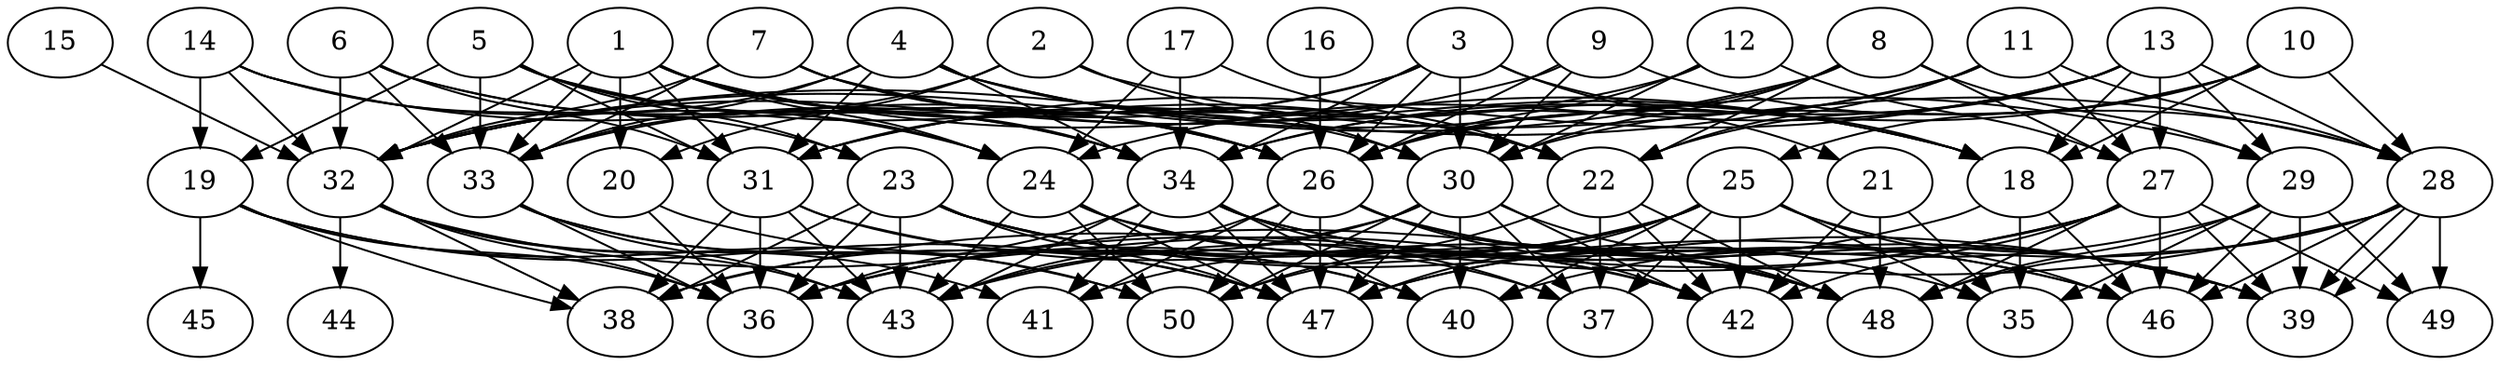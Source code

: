 // DAG automatically generated by daggen at Thu Oct  3 14:07:58 2019
// ./daggen --dot -n 50 --ccr 0.3 --fat 0.7 --regular 0.7 --density 0.6 --mindata 5242880 --maxdata 52428800 
digraph G {
  1 [size="99102720", alpha="0.02", expect_size="29730816"] 
  1 -> 18 [size ="29730816"]
  1 -> 20 [size ="29730816"]
  1 -> 22 [size ="29730816"]
  1 -> 24 [size ="29730816"]
  1 -> 26 [size ="29730816"]
  1 -> 31 [size ="29730816"]
  1 -> 32 [size ="29730816"]
  1 -> 33 [size ="29730816"]
  1 -> 34 [size ="29730816"]
  2 [size="156122453", alpha="0.09", expect_size="46836736"] 
  2 -> 20 [size ="46836736"]
  2 -> 28 [size ="46836736"]
  2 -> 30 [size ="46836736"]
  2 -> 33 [size ="46836736"]
  3 [size="80087040", alpha="0.19", expect_size="24026112"] 
  3 -> 18 [size ="24026112"]
  3 -> 21 [size ="24026112"]
  3 -> 26 [size ="24026112"]
  3 -> 30 [size ="24026112"]
  3 -> 31 [size ="24026112"]
  3 -> 33 [size ="24026112"]
  3 -> 34 [size ="24026112"]
  4 [size="40328533", alpha="0.20", expect_size="12098560"] 
  4 -> 18 [size ="12098560"]
  4 -> 22 [size ="12098560"]
  4 -> 29 [size ="12098560"]
  4 -> 31 [size ="12098560"]
  4 -> 32 [size ="12098560"]
  4 -> 33 [size ="12098560"]
  4 -> 34 [size ="12098560"]
  5 [size="132010667", alpha="0.07", expect_size="39603200"] 
  5 -> 19 [size ="39603200"]
  5 -> 22 [size ="39603200"]
  5 -> 23 [size ="39603200"]
  5 -> 24 [size ="39603200"]
  5 -> 31 [size ="39603200"]
  5 -> 33 [size ="39603200"]
  5 -> 34 [size ="39603200"]
  6 [size="29105493", alpha="0.01", expect_size="8731648"] 
  6 -> 26 [size ="8731648"]
  6 -> 31 [size ="8731648"]
  6 -> 32 [size ="8731648"]
  6 -> 33 [size ="8731648"]
  6 -> 34 [size ="8731648"]
  7 [size="94296747", alpha="0.14", expect_size="28289024"] 
  7 -> 18 [size ="28289024"]
  7 -> 26 [size ="28289024"]
  7 -> 30 [size ="28289024"]
  7 -> 32 [size ="28289024"]
  7 -> 33 [size ="28289024"]
  8 [size="87732907", alpha="0.08", expect_size="26319872"] 
  8 -> 22 [size ="26319872"]
  8 -> 26 [size ="26319872"]
  8 -> 27 [size ="26319872"]
  8 -> 29 [size ="26319872"]
  8 -> 30 [size ="26319872"]
  8 -> 32 [size ="26319872"]
  9 [size="165625173", alpha="0.12", expect_size="49687552"] 
  9 -> 26 [size ="49687552"]
  9 -> 28 [size ="49687552"]
  9 -> 30 [size ="49687552"]
  9 -> 32 [size ="49687552"]
  10 [size="112049493", alpha="0.08", expect_size="33614848"] 
  10 -> 18 [size ="33614848"]
  10 -> 25 [size ="33614848"]
  10 -> 28 [size ="33614848"]
  10 -> 30 [size ="33614848"]
  10 -> 34 [size ="33614848"]
  11 [size="75977387", alpha="0.18", expect_size="22793216"] 
  11 -> 22 [size ="22793216"]
  11 -> 27 [size ="22793216"]
  11 -> 28 [size ="22793216"]
  11 -> 32 [size ="22793216"]
  11 -> 34 [size ="22793216"]
  12 [size="93470720", alpha="0.02", expect_size="28041216"] 
  12 -> 26 [size ="28041216"]
  12 -> 27 [size ="28041216"]
  12 -> 30 [size ="28041216"]
  12 -> 31 [size ="28041216"]
  13 [size="164020907", alpha="0.15", expect_size="49206272"] 
  13 -> 18 [size ="49206272"]
  13 -> 22 [size ="49206272"]
  13 -> 24 [size ="49206272"]
  13 -> 26 [size ="49206272"]
  13 -> 27 [size ="49206272"]
  13 -> 28 [size ="49206272"]
  13 -> 29 [size ="49206272"]
  13 -> 31 [size ="49206272"]
  14 [size="153944747", alpha="0.19", expect_size="46183424"] 
  14 -> 19 [size ="46183424"]
  14 -> 23 [size ="46183424"]
  14 -> 24 [size ="46183424"]
  14 -> 26 [size ="46183424"]
  14 -> 32 [size ="46183424"]
  15 [size="150254933", alpha="0.12", expect_size="45076480"] 
  15 -> 32 [size ="45076480"]
  16 [size="44096853", alpha="0.18", expect_size="13229056"] 
  16 -> 26 [size ="13229056"]
  17 [size="49012053", alpha="0.01", expect_size="14703616"] 
  17 -> 22 [size ="14703616"]
  17 -> 24 [size ="14703616"]
  17 -> 34 [size ="14703616"]
  18 [size="160737280", alpha="0.05", expect_size="48221184"] 
  18 -> 35 [size ="48221184"]
  18 -> 43 [size ="48221184"]
  18 -> 46 [size ="48221184"]
  19 [size="68044800", alpha="0.10", expect_size="20413440"] 
  19 -> 36 [size ="20413440"]
  19 -> 38 [size ="20413440"]
  19 -> 45 [size ="20413440"]
  19 -> 47 [size ="20413440"]
  19 -> 50 [size ="20413440"]
  20 [size="163218773", alpha="0.10", expect_size="48965632"] 
  20 -> 36 [size ="48965632"]
  20 -> 40 [size ="48965632"]
  21 [size="65993387", alpha="0.20", expect_size="19798016"] 
  21 -> 35 [size ="19798016"]
  21 -> 42 [size ="19798016"]
  21 -> 48 [size ="19798016"]
  22 [size="48442027", alpha="0.08", expect_size="14532608"] 
  22 -> 37 [size ="14532608"]
  22 -> 42 [size ="14532608"]
  22 -> 48 [size ="14532608"]
  22 -> 50 [size ="14532608"]
  23 [size="66024107", alpha="0.03", expect_size="19807232"] 
  23 -> 36 [size ="19807232"]
  23 -> 38 [size ="19807232"]
  23 -> 39 [size ="19807232"]
  23 -> 42 [size ="19807232"]
  23 -> 43 [size ="19807232"]
  23 -> 46 [size ="19807232"]
  23 -> 47 [size ="19807232"]
  23 -> 48 [size ="19807232"]
  24 [size="28347733", alpha="0.02", expect_size="8504320"] 
  24 -> 35 [size ="8504320"]
  24 -> 37 [size ="8504320"]
  24 -> 43 [size ="8504320"]
  24 -> 47 [size ="8504320"]
  24 -> 50 [size ="8504320"]
  25 [size="21572267", alpha="0.15", expect_size="6471680"] 
  25 -> 35 [size ="6471680"]
  25 -> 36 [size ="6471680"]
  25 -> 37 [size ="6471680"]
  25 -> 39 [size ="6471680"]
  25 -> 40 [size ="6471680"]
  25 -> 41 [size ="6471680"]
  25 -> 42 [size ="6471680"]
  25 -> 46 [size ="6471680"]
  25 -> 47 [size ="6471680"]
  25 -> 50 [size ="6471680"]
  26 [size="115428693", alpha="0.10", expect_size="34628608"] 
  26 -> 39 [size ="34628608"]
  26 -> 41 [size ="34628608"]
  26 -> 42 [size ="34628608"]
  26 -> 43 [size ="34628608"]
  26 -> 47 [size ="34628608"]
  26 -> 48 [size ="34628608"]
  26 -> 50 [size ="34628608"]
  27 [size="99317760", alpha="0.15", expect_size="29795328"] 
  27 -> 36 [size ="29795328"]
  27 -> 38 [size ="29795328"]
  27 -> 39 [size ="29795328"]
  27 -> 42 [size ="29795328"]
  27 -> 46 [size ="29795328"]
  27 -> 47 [size ="29795328"]
  27 -> 48 [size ="29795328"]
  27 -> 49 [size ="29795328"]
  28 [size="107479040", alpha="0.08", expect_size="32243712"] 
  28 -> 36 [size ="32243712"]
  28 -> 39 [size ="32243712"]
  28 -> 39 [size ="32243712"]
  28 -> 40 [size ="32243712"]
  28 -> 46 [size ="32243712"]
  28 -> 48 [size ="32243712"]
  28 -> 49 [size ="32243712"]
  29 [size="149043200", alpha="0.00", expect_size="44712960"] 
  29 -> 35 [size ="44712960"]
  29 -> 39 [size ="44712960"]
  29 -> 46 [size ="44712960"]
  29 -> 47 [size ="44712960"]
  29 -> 48 [size ="44712960"]
  29 -> 49 [size ="44712960"]
  30 [size="68031147", alpha="0.05", expect_size="20409344"] 
  30 -> 37 [size ="20409344"]
  30 -> 38 [size ="20409344"]
  30 -> 40 [size ="20409344"]
  30 -> 42 [size ="20409344"]
  30 -> 43 [size ="20409344"]
  30 -> 47 [size ="20409344"]
  30 -> 48 [size ="20409344"]
  30 -> 50 [size ="20409344"]
  31 [size="142861653", alpha="0.16", expect_size="42858496"] 
  31 -> 36 [size ="42858496"]
  31 -> 38 [size ="42858496"]
  31 -> 40 [size ="42858496"]
  31 -> 43 [size ="42858496"]
  31 -> 48 [size ="42858496"]
  32 [size="140598613", alpha="0.18", expect_size="42179584"] 
  32 -> 36 [size ="42179584"]
  32 -> 38 [size ="42179584"]
  32 -> 41 [size ="42179584"]
  32 -> 42 [size ="42179584"]
  32 -> 43 [size ="42179584"]
  32 -> 44 [size ="42179584"]
  33 [size="42598400", alpha="0.18", expect_size="12779520"] 
  33 -> 36 [size ="12779520"]
  33 -> 43 [size ="12779520"]
  33 -> 47 [size ="12779520"]
  33 -> 50 [size ="12779520"]
  34 [size="68761600", alpha="0.15", expect_size="20628480"] 
  34 -> 36 [size ="20628480"]
  34 -> 37 [size ="20628480"]
  34 -> 39 [size ="20628480"]
  34 -> 40 [size ="20628480"]
  34 -> 41 [size ="20628480"]
  34 -> 43 [size ="20628480"]
  34 -> 46 [size ="20628480"]
  34 -> 47 [size ="20628480"]
  35 [size="84660907", alpha="0.09", expect_size="25398272"] 
  36 [size="47537493", alpha="0.07", expect_size="14261248"] 
  37 [size="126317227", alpha="0.09", expect_size="37895168"] 
  38 [size="83247787", alpha="0.09", expect_size="24974336"] 
  39 [size="145868800", alpha="0.15", expect_size="43760640"] 
  40 [size="147763200", alpha="0.20", expect_size="44328960"] 
  41 [size="26214400", alpha="0.11", expect_size="7864320"] 
  42 [size="154299733", alpha="0.06", expect_size="46289920"] 
  43 [size="136157867", alpha="0.07", expect_size="40847360"] 
  44 [size="118333440", alpha="0.09", expect_size="35500032"] 
  45 [size="80011947", alpha="0.12", expect_size="24003584"] 
  46 [size="153975467", alpha="0.08", expect_size="46192640"] 
  47 [size="52268373", alpha="0.14", expect_size="15680512"] 
  48 [size="121006080", alpha="0.11", expect_size="36301824"] 
  49 [size="31593813", alpha="0.05", expect_size="9478144"] 
  50 [size="149169493", alpha="0.06", expect_size="44750848"] 
}
